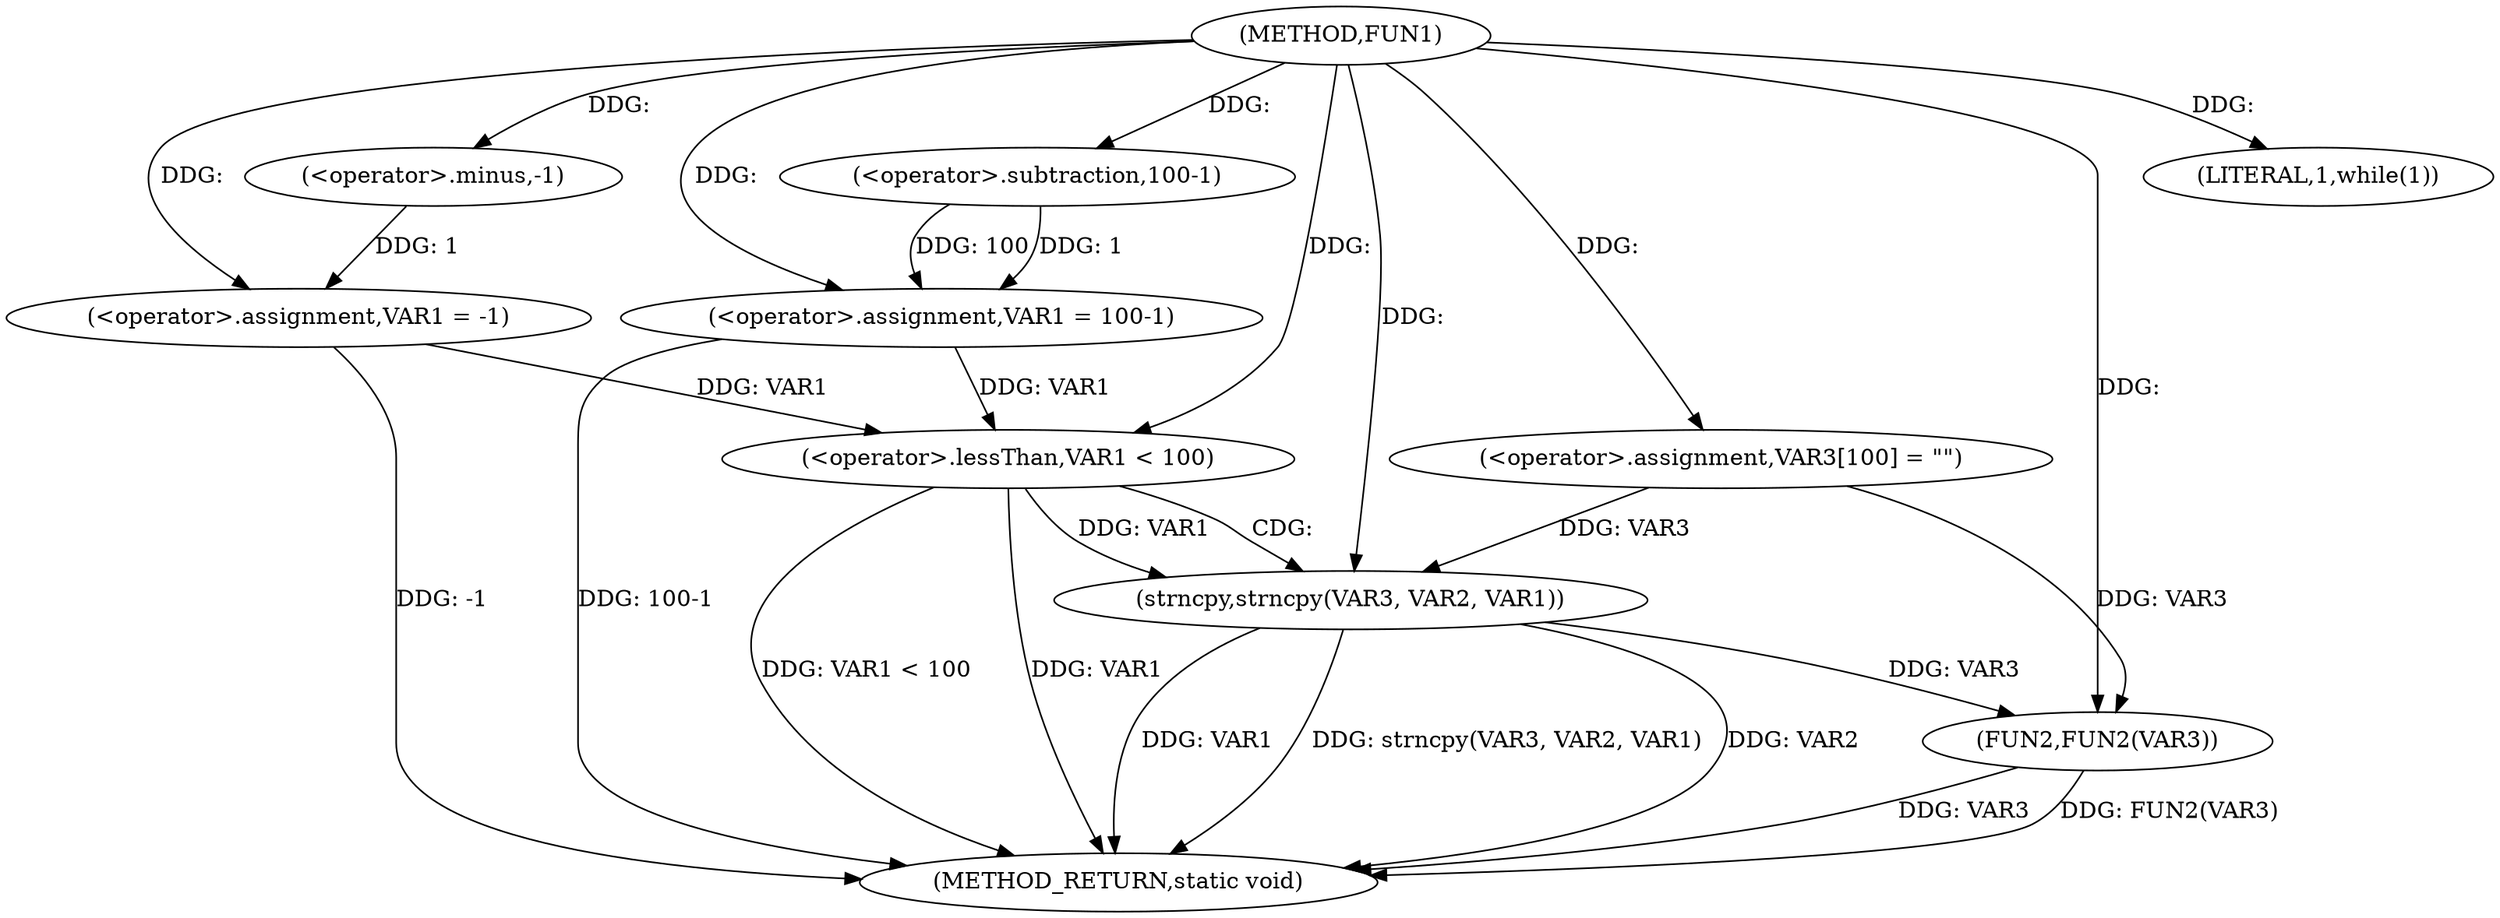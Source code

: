 digraph FUN1 {  
"1000100" [label = "(METHOD,FUN1)" ]
"1000133" [label = "(METHOD_RETURN,static void)" ]
"1000103" [label = "(<operator>.assignment,VAR1 = -1)" ]
"1000105" [label = "(<operator>.minus,-1)" ]
"1000108" [label = "(LITERAL,1,while(1))" ]
"1000110" [label = "(<operator>.assignment,VAR1 = 100-1)" ]
"1000112" [label = "(<operator>.subtraction,100-1)" ]
"1000119" [label = "(<operator>.assignment,VAR3[100] = \"\")" ]
"1000123" [label = "(<operator>.lessThan,VAR1 < 100)" ]
"1000127" [label = "(strncpy,strncpy(VAR3, VAR2, VAR1))" ]
"1000131" [label = "(FUN2,FUN2(VAR3))" ]
  "1000127" -> "1000133"  [ label = "DDG: VAR1"] 
  "1000103" -> "1000133"  [ label = "DDG: -1"] 
  "1000127" -> "1000133"  [ label = "DDG: strncpy(VAR3, VAR2, VAR1)"] 
  "1000110" -> "1000133"  [ label = "DDG: 100-1"] 
  "1000123" -> "1000133"  [ label = "DDG: VAR1 < 100"] 
  "1000131" -> "1000133"  [ label = "DDG: VAR3"] 
  "1000127" -> "1000133"  [ label = "DDG: VAR2"] 
  "1000131" -> "1000133"  [ label = "DDG: FUN2(VAR3)"] 
  "1000123" -> "1000133"  [ label = "DDG: VAR1"] 
  "1000105" -> "1000103"  [ label = "DDG: 1"] 
  "1000100" -> "1000103"  [ label = "DDG: "] 
  "1000100" -> "1000105"  [ label = "DDG: "] 
  "1000100" -> "1000108"  [ label = "DDG: "] 
  "1000112" -> "1000110"  [ label = "DDG: 100"] 
  "1000112" -> "1000110"  [ label = "DDG: 1"] 
  "1000100" -> "1000110"  [ label = "DDG: "] 
  "1000100" -> "1000112"  [ label = "DDG: "] 
  "1000100" -> "1000119"  [ label = "DDG: "] 
  "1000103" -> "1000123"  [ label = "DDG: VAR1"] 
  "1000110" -> "1000123"  [ label = "DDG: VAR1"] 
  "1000100" -> "1000123"  [ label = "DDG: "] 
  "1000119" -> "1000127"  [ label = "DDG: VAR3"] 
  "1000100" -> "1000127"  [ label = "DDG: "] 
  "1000123" -> "1000127"  [ label = "DDG: VAR1"] 
  "1000119" -> "1000131"  [ label = "DDG: VAR3"] 
  "1000127" -> "1000131"  [ label = "DDG: VAR3"] 
  "1000100" -> "1000131"  [ label = "DDG: "] 
  "1000123" -> "1000127"  [ label = "CDG: "] 
}
